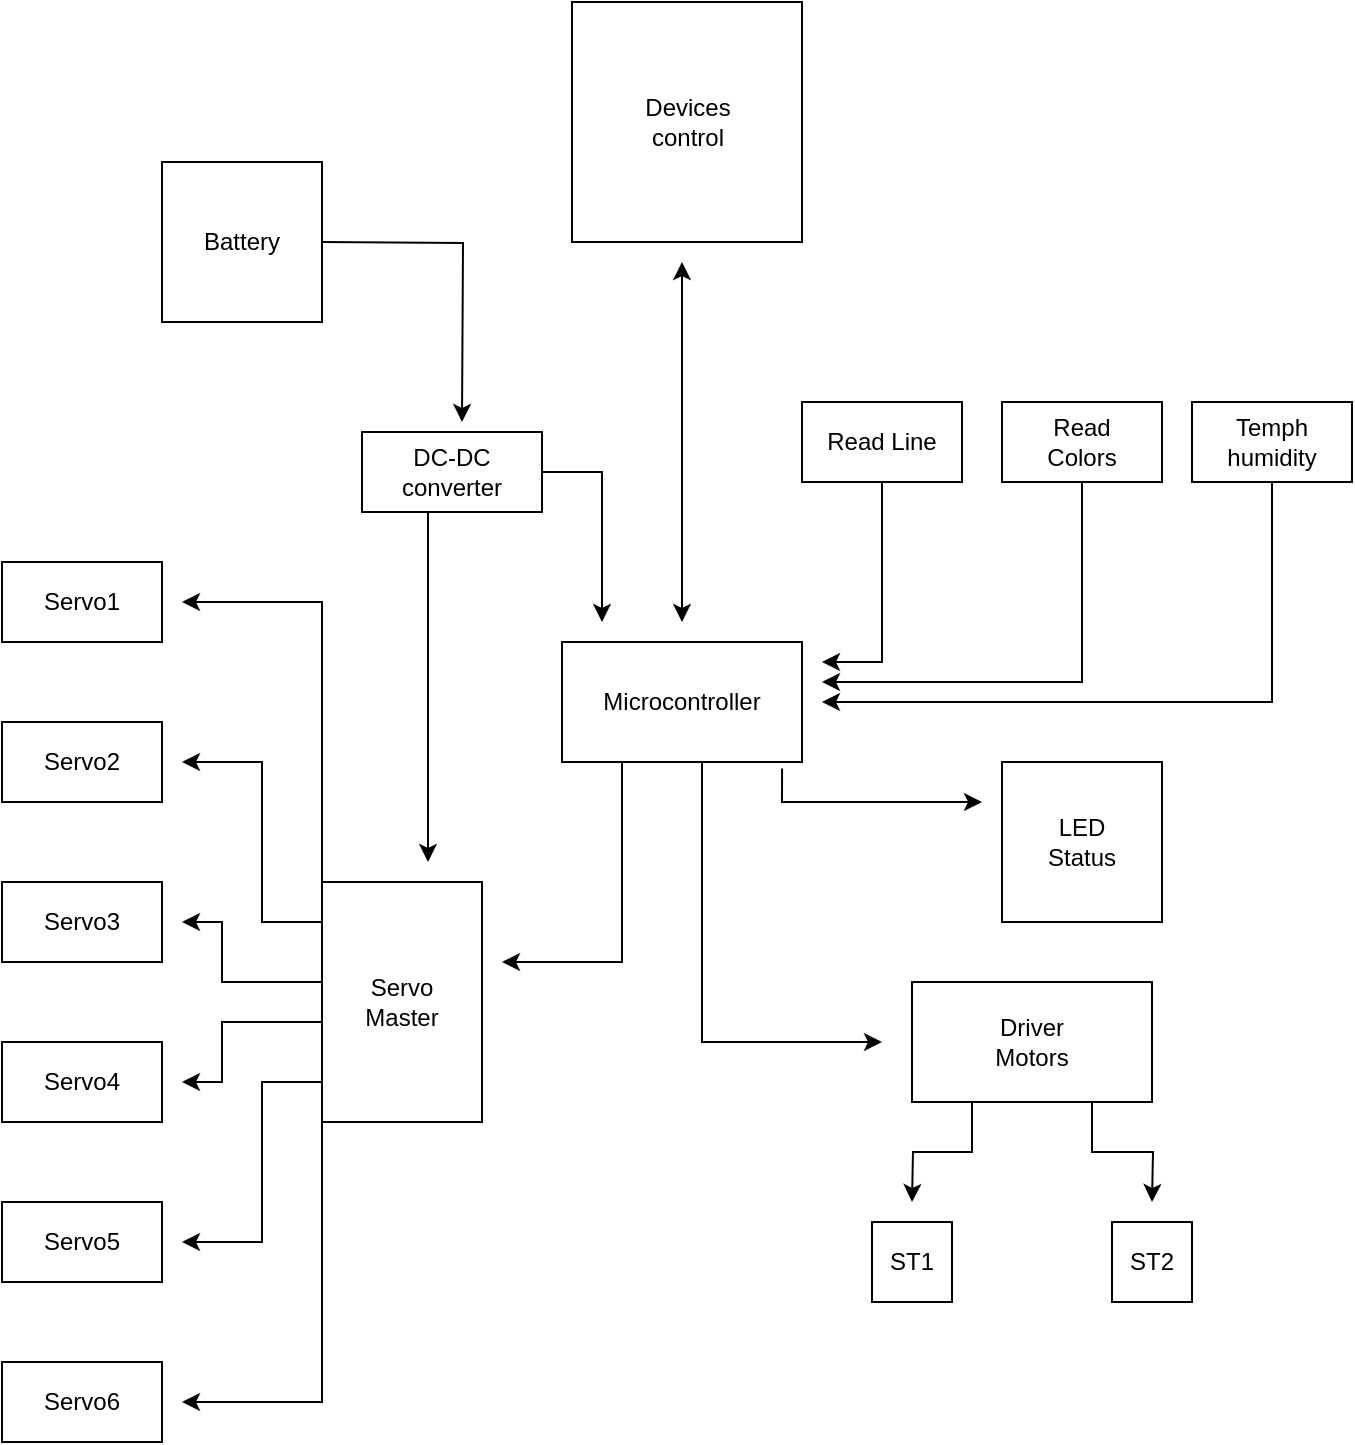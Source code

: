 <mxfile version="20.8.11" type="github">
  <diagram name="Pagina-1" id="XBzo9uowQzEhQEVSnCfU">
    <mxGraphModel dx="1434" dy="774" grid="1" gridSize="10" guides="1" tooltips="1" connect="1" arrows="1" fold="1" page="1" pageScale="1" pageWidth="827" pageHeight="1169" math="0" shadow="0">
      <root>
        <mxCell id="0" />
        <mxCell id="1" parent="0" />
        <mxCell id="d2WyGDaG5Scl1qo8g_Xo-31" style="edgeStyle=orthogonalEdgeStyle;rounded=0;orthogonalLoop=1;jettySize=auto;html=1;exitX=0.5;exitY=1;exitDx=0;exitDy=0;" edge="1" parent="1" source="d2WyGDaG5Scl1qo8g_Xo-1">
          <mxGeometry relative="1" as="geometry">
            <mxPoint x="520" y="560" as="targetPoint" />
            <Array as="points">
              <mxPoint x="430" y="420" />
              <mxPoint x="430" y="560" />
            </Array>
          </mxGeometry>
        </mxCell>
        <mxCell id="d2WyGDaG5Scl1qo8g_Xo-1" value="" style="rounded=0;whiteSpace=wrap;html=1;" vertex="1" parent="1">
          <mxGeometry x="360" y="360" width="120" height="60" as="geometry" />
        </mxCell>
        <mxCell id="d2WyGDaG5Scl1qo8g_Xo-8" style="edgeStyle=orthogonalEdgeStyle;rounded=0;orthogonalLoop=1;jettySize=auto;html=1;" edge="1" parent="1" source="d2WyGDaG5Scl1qo8g_Xo-3">
          <mxGeometry relative="1" as="geometry">
            <mxPoint x="490" y="370" as="targetPoint" />
            <Array as="points">
              <mxPoint x="520" y="370" />
              <mxPoint x="490" y="370" />
            </Array>
          </mxGeometry>
        </mxCell>
        <mxCell id="d2WyGDaG5Scl1qo8g_Xo-3" value="" style="rounded=0;whiteSpace=wrap;html=1;" vertex="1" parent="1">
          <mxGeometry x="480" y="240" width="80" height="40" as="geometry" />
        </mxCell>
        <mxCell id="d2WyGDaG5Scl1qo8g_Xo-5" value="Read Line" style="text;html=1;strokeColor=none;fillColor=none;align=center;verticalAlign=middle;whiteSpace=wrap;rounded=0;" vertex="1" parent="1">
          <mxGeometry x="490" y="245" width="60" height="30" as="geometry" />
        </mxCell>
        <mxCell id="d2WyGDaG5Scl1qo8g_Xo-6" value="Microcontroller" style="text;html=1;strokeColor=none;fillColor=none;align=center;verticalAlign=middle;whiteSpace=wrap;rounded=0;" vertex="1" parent="1">
          <mxGeometry x="390" y="375" width="60" height="30" as="geometry" />
        </mxCell>
        <mxCell id="d2WyGDaG5Scl1qo8g_Xo-7" value="" style="endArrow=classic;html=1;rounded=0;exitX=0.5;exitY=1;exitDx=0;exitDy=0;" edge="1" parent="1">
          <mxGeometry width="50" height="50" relative="1" as="geometry">
            <mxPoint x="620" y="280" as="sourcePoint" />
            <mxPoint x="490" y="380" as="targetPoint" />
            <Array as="points">
              <mxPoint x="620" y="320" />
              <mxPoint x="620" y="380" />
            </Array>
          </mxGeometry>
        </mxCell>
        <mxCell id="d2WyGDaG5Scl1qo8g_Xo-24" style="edgeStyle=orthogonalEdgeStyle;rounded=0;orthogonalLoop=1;jettySize=auto;html=1;exitX=0;exitY=0.25;exitDx=0;exitDy=0;" edge="1" parent="1" source="d2WyGDaG5Scl1qo8g_Xo-10">
          <mxGeometry relative="1" as="geometry">
            <mxPoint x="170" y="420" as="targetPoint" />
            <Array as="points">
              <mxPoint x="210" y="500" />
              <mxPoint x="210" y="420" />
            </Array>
          </mxGeometry>
        </mxCell>
        <mxCell id="d2WyGDaG5Scl1qo8g_Xo-25" style="edgeStyle=orthogonalEdgeStyle;rounded=0;orthogonalLoop=1;jettySize=auto;html=1;exitX=0;exitY=0.5;exitDx=0;exitDy=0;" edge="1" parent="1" source="d2WyGDaG5Scl1qo8g_Xo-10">
          <mxGeometry relative="1" as="geometry">
            <mxPoint x="170" y="500" as="targetPoint" />
            <Array as="points">
              <mxPoint x="240" y="530" />
              <mxPoint x="190" y="530" />
              <mxPoint x="190" y="500" />
            </Array>
          </mxGeometry>
        </mxCell>
        <mxCell id="d2WyGDaG5Scl1qo8g_Xo-26" style="edgeStyle=orthogonalEdgeStyle;rounded=0;orthogonalLoop=1;jettySize=auto;html=1;exitX=0;exitY=0.75;exitDx=0;exitDy=0;" edge="1" parent="1" source="d2WyGDaG5Scl1qo8g_Xo-10">
          <mxGeometry relative="1" as="geometry">
            <mxPoint x="170" y="580" as="targetPoint" />
            <Array as="points">
              <mxPoint x="240" y="550" />
              <mxPoint x="190" y="550" />
              <mxPoint x="190" y="580" />
            </Array>
          </mxGeometry>
        </mxCell>
        <mxCell id="d2WyGDaG5Scl1qo8g_Xo-27" style="edgeStyle=orthogonalEdgeStyle;rounded=0;orthogonalLoop=1;jettySize=auto;html=1;exitX=0;exitY=1;exitDx=0;exitDy=0;" edge="1" parent="1" source="d2WyGDaG5Scl1qo8g_Xo-10">
          <mxGeometry relative="1" as="geometry">
            <mxPoint x="170" y="660" as="targetPoint" />
            <Array as="points">
              <mxPoint x="240" y="580" />
              <mxPoint x="210" y="580" />
              <mxPoint x="210" y="660" />
            </Array>
          </mxGeometry>
        </mxCell>
        <mxCell id="d2WyGDaG5Scl1qo8g_Xo-28" style="edgeStyle=orthogonalEdgeStyle;rounded=0;orthogonalLoop=1;jettySize=auto;html=1;exitX=0;exitY=1;exitDx=0;exitDy=0;" edge="1" parent="1" source="d2WyGDaG5Scl1qo8g_Xo-10">
          <mxGeometry relative="1" as="geometry">
            <mxPoint x="170" y="740" as="targetPoint" />
            <Array as="points">
              <mxPoint x="240" y="740" />
            </Array>
          </mxGeometry>
        </mxCell>
        <mxCell id="d2WyGDaG5Scl1qo8g_Xo-10" value="" style="rounded=0;whiteSpace=wrap;html=1;fontStyle=1" vertex="1" parent="1">
          <mxGeometry x="240" y="480" width="80" height="120" as="geometry" />
        </mxCell>
        <mxCell id="d2WyGDaG5Scl1qo8g_Xo-11" value="" style="rounded=0;whiteSpace=wrap;html=1;fontStyle=1" vertex="1" parent="1">
          <mxGeometry x="580" y="420" width="80" height="80" as="geometry" />
        </mxCell>
        <mxCell id="d2WyGDaG5Scl1qo8g_Xo-12" value="Servo&lt;br&gt;Master" style="text;html=1;strokeColor=none;fillColor=none;align=center;verticalAlign=middle;whiteSpace=wrap;rounded=0;" vertex="1" parent="1">
          <mxGeometry x="250" y="525" width="60" height="30" as="geometry" />
        </mxCell>
        <mxCell id="d2WyGDaG5Scl1qo8g_Xo-13" value="LED&lt;br&gt;Status" style="text;html=1;strokeColor=none;fillColor=none;align=center;verticalAlign=middle;whiteSpace=wrap;rounded=0;" vertex="1" parent="1">
          <mxGeometry x="590" y="445" width="60" height="30" as="geometry" />
        </mxCell>
        <mxCell id="d2WyGDaG5Scl1qo8g_Xo-14" value="" style="endArrow=classic;html=1;rounded=0;exitX=0.25;exitY=1;exitDx=0;exitDy=0;" edge="1" parent="1" source="d2WyGDaG5Scl1qo8g_Xo-1">
          <mxGeometry width="50" height="50" relative="1" as="geometry">
            <mxPoint x="380" y="520" as="sourcePoint" />
            <mxPoint x="330" y="520" as="targetPoint" />
            <Array as="points">
              <mxPoint x="390" y="520" />
            </Array>
          </mxGeometry>
        </mxCell>
        <mxCell id="d2WyGDaG5Scl1qo8g_Xo-15" value="" style="endArrow=classic;html=1;rounded=0;exitX=0.917;exitY=1.055;exitDx=0;exitDy=0;exitPerimeter=0;" edge="1" parent="1" source="d2WyGDaG5Scl1qo8g_Xo-1">
          <mxGeometry width="50" height="50" relative="1" as="geometry">
            <mxPoint x="390" y="410" as="sourcePoint" />
            <mxPoint x="570" y="440" as="targetPoint" />
            <Array as="points">
              <mxPoint x="470" y="440" />
            </Array>
          </mxGeometry>
        </mxCell>
        <mxCell id="d2WyGDaG5Scl1qo8g_Xo-16" value="" style="rounded=0;whiteSpace=wrap;html=1;" vertex="1" parent="1">
          <mxGeometry x="80" y="400" width="80" height="40" as="geometry" />
        </mxCell>
        <mxCell id="d2WyGDaG5Scl1qo8g_Xo-17" value="" style="rounded=0;whiteSpace=wrap;html=1;" vertex="1" parent="1">
          <mxGeometry x="80" y="480" width="80" height="40" as="geometry" />
        </mxCell>
        <mxCell id="d2WyGDaG5Scl1qo8g_Xo-18" value="" style="rounded=0;whiteSpace=wrap;html=1;" vertex="1" parent="1">
          <mxGeometry x="80" y="560" width="80" height="40" as="geometry" />
        </mxCell>
        <mxCell id="d2WyGDaG5Scl1qo8g_Xo-19" value="" style="rounded=0;whiteSpace=wrap;html=1;" vertex="1" parent="1">
          <mxGeometry x="80" y="640" width="80" height="40" as="geometry" />
        </mxCell>
        <mxCell id="d2WyGDaG5Scl1qo8g_Xo-20" value="" style="rounded=0;whiteSpace=wrap;html=1;" vertex="1" parent="1">
          <mxGeometry x="80" y="320" width="80" height="40" as="geometry" />
        </mxCell>
        <mxCell id="d2WyGDaG5Scl1qo8g_Xo-21" value="" style="rounded=0;whiteSpace=wrap;html=1;" vertex="1" parent="1">
          <mxGeometry x="80" y="720" width="80" height="40" as="geometry" />
        </mxCell>
        <mxCell id="d2WyGDaG5Scl1qo8g_Xo-22" value="" style="endArrow=classic;html=1;rounded=0;exitX=0;exitY=0;exitDx=0;exitDy=0;" edge="1" parent="1" source="d2WyGDaG5Scl1qo8g_Xo-10">
          <mxGeometry width="50" height="50" relative="1" as="geometry">
            <mxPoint x="390" y="410" as="sourcePoint" />
            <mxPoint x="170" y="340" as="targetPoint" />
            <Array as="points">
              <mxPoint x="240" y="340" />
            </Array>
          </mxGeometry>
        </mxCell>
        <mxCell id="d2WyGDaG5Scl1qo8g_Xo-36" style="edgeStyle=orthogonalEdgeStyle;rounded=0;orthogonalLoop=1;jettySize=auto;html=1;exitX=0.25;exitY=1;exitDx=0;exitDy=0;" edge="1" parent="1" source="d2WyGDaG5Scl1qo8g_Xo-29">
          <mxGeometry relative="1" as="geometry">
            <mxPoint x="535" y="640" as="targetPoint" />
          </mxGeometry>
        </mxCell>
        <mxCell id="d2WyGDaG5Scl1qo8g_Xo-37" style="edgeStyle=orthogonalEdgeStyle;rounded=0;orthogonalLoop=1;jettySize=auto;html=1;exitX=0.75;exitY=1;exitDx=0;exitDy=0;" edge="1" parent="1" source="d2WyGDaG5Scl1qo8g_Xo-29">
          <mxGeometry relative="1" as="geometry">
            <mxPoint x="655" y="640" as="targetPoint" />
          </mxGeometry>
        </mxCell>
        <mxCell id="d2WyGDaG5Scl1qo8g_Xo-29" value="" style="rounded=0;whiteSpace=wrap;html=1;" vertex="1" parent="1">
          <mxGeometry x="535" y="530" width="120" height="60" as="geometry" />
        </mxCell>
        <mxCell id="d2WyGDaG5Scl1qo8g_Xo-32" value="Driver Motors" style="text;html=1;strokeColor=none;fillColor=none;align=center;verticalAlign=middle;whiteSpace=wrap;rounded=0;" vertex="1" parent="1">
          <mxGeometry x="565" y="545" width="60" height="30" as="geometry" />
        </mxCell>
        <mxCell id="d2WyGDaG5Scl1qo8g_Xo-34" value="" style="rounded=0;whiteSpace=wrap;html=1;" vertex="1" parent="1">
          <mxGeometry x="515" y="650" width="40" height="40" as="geometry" />
        </mxCell>
        <mxCell id="d2WyGDaG5Scl1qo8g_Xo-35" value="" style="rounded=0;whiteSpace=wrap;html=1;" vertex="1" parent="1">
          <mxGeometry x="635" y="650" width="40" height="40" as="geometry" />
        </mxCell>
        <mxCell id="d2WyGDaG5Scl1qo8g_Xo-38" value="ST1" style="text;html=1;strokeColor=none;fillColor=none;align=center;verticalAlign=middle;whiteSpace=wrap;rounded=0;" vertex="1" parent="1">
          <mxGeometry x="520" y="662.5" width="30" height="15" as="geometry" />
        </mxCell>
        <mxCell id="d2WyGDaG5Scl1qo8g_Xo-39" value="ST2" style="text;html=1;strokeColor=none;fillColor=none;align=center;verticalAlign=middle;whiteSpace=wrap;rounded=0;" vertex="1" parent="1">
          <mxGeometry x="640" y="662.5" width="30" height="15" as="geometry" />
        </mxCell>
        <mxCell id="d2WyGDaG5Scl1qo8g_Xo-40" value="" style="rounded=0;whiteSpace=wrap;html=1;" vertex="1" parent="1">
          <mxGeometry x="365" y="40" width="115" height="120" as="geometry" />
        </mxCell>
        <mxCell id="d2WyGDaG5Scl1qo8g_Xo-41" value="" style="endArrow=classic;startArrow=classic;html=1;rounded=0;" edge="1" parent="1">
          <mxGeometry width="50" height="50" relative="1" as="geometry">
            <mxPoint x="420" y="350" as="sourcePoint" />
            <mxPoint x="420" y="170" as="targetPoint" />
          </mxGeometry>
        </mxCell>
        <mxCell id="d2WyGDaG5Scl1qo8g_Xo-42" value="Devices control" style="text;html=1;strokeColor=none;fillColor=none;align=center;verticalAlign=middle;whiteSpace=wrap;rounded=0;" vertex="1" parent="1">
          <mxGeometry x="392.5" y="85" width="60" height="30" as="geometry" />
        </mxCell>
        <mxCell id="d2WyGDaG5Scl1qo8g_Xo-43" value="" style="rounded=0;whiteSpace=wrap;html=1;fontStyle=1" vertex="1" parent="1">
          <mxGeometry x="160" y="120" width="80" height="80" as="geometry" />
        </mxCell>
        <mxCell id="d2WyGDaG5Scl1qo8g_Xo-46" style="edgeStyle=orthogonalEdgeStyle;rounded=0;orthogonalLoop=1;jettySize=auto;html=1;" edge="1" parent="1">
          <mxGeometry relative="1" as="geometry">
            <mxPoint x="310" y="250" as="targetPoint" />
            <mxPoint x="240" y="160" as="sourcePoint" />
          </mxGeometry>
        </mxCell>
        <mxCell id="d2WyGDaG5Scl1qo8g_Xo-44" value="Battery" style="text;html=1;strokeColor=none;fillColor=none;align=center;verticalAlign=middle;whiteSpace=wrap;rounded=0;" vertex="1" parent="1">
          <mxGeometry x="170" y="145" width="60" height="30" as="geometry" />
        </mxCell>
        <mxCell id="d2WyGDaG5Scl1qo8g_Xo-47" style="edgeStyle=orthogonalEdgeStyle;rounded=0;orthogonalLoop=1;jettySize=auto;html=1;exitX=1;exitY=0.5;exitDx=0;exitDy=0;" edge="1" parent="1" source="d2WyGDaG5Scl1qo8g_Xo-45">
          <mxGeometry relative="1" as="geometry">
            <mxPoint x="380" y="350" as="targetPoint" />
            <Array as="points">
              <mxPoint x="380" y="275" />
              <mxPoint x="380" y="350" />
            </Array>
          </mxGeometry>
        </mxCell>
        <mxCell id="d2WyGDaG5Scl1qo8g_Xo-48" style="edgeStyle=orthogonalEdgeStyle;rounded=0;orthogonalLoop=1;jettySize=auto;html=1;" edge="1" parent="1">
          <mxGeometry relative="1" as="geometry">
            <mxPoint x="293" y="470" as="targetPoint" />
            <mxPoint x="293" y="300" as="sourcePoint" />
            <Array as="points">
              <mxPoint x="293" y="295" />
            </Array>
          </mxGeometry>
        </mxCell>
        <mxCell id="d2WyGDaG5Scl1qo8g_Xo-45" value="DC-DC converter" style="rounded=0;whiteSpace=wrap;html=1;" vertex="1" parent="1">
          <mxGeometry x="260" y="255" width="90" height="40" as="geometry" />
        </mxCell>
        <mxCell id="d2WyGDaG5Scl1qo8g_Xo-49" value="Servo1" style="text;html=1;strokeColor=none;fillColor=none;align=center;verticalAlign=middle;whiteSpace=wrap;rounded=0;" vertex="1" parent="1">
          <mxGeometry x="90" y="325" width="60" height="30" as="geometry" />
        </mxCell>
        <mxCell id="d2WyGDaG5Scl1qo8g_Xo-50" value="Servo2" style="text;html=1;strokeColor=none;fillColor=none;align=center;verticalAlign=middle;whiteSpace=wrap;rounded=0;" vertex="1" parent="1">
          <mxGeometry x="90" y="405" width="60" height="30" as="geometry" />
        </mxCell>
        <mxCell id="d2WyGDaG5Scl1qo8g_Xo-51" value="Servo3" style="text;html=1;strokeColor=none;fillColor=none;align=center;verticalAlign=middle;whiteSpace=wrap;rounded=0;" vertex="1" parent="1">
          <mxGeometry x="90" y="485" width="60" height="30" as="geometry" />
        </mxCell>
        <mxCell id="d2WyGDaG5Scl1qo8g_Xo-52" value="Servo4" style="text;html=1;strokeColor=none;fillColor=none;align=center;verticalAlign=middle;whiteSpace=wrap;rounded=0;" vertex="1" parent="1">
          <mxGeometry x="90" y="565" width="60" height="30" as="geometry" />
        </mxCell>
        <mxCell id="d2WyGDaG5Scl1qo8g_Xo-53" value="Servo5" style="text;html=1;strokeColor=none;fillColor=none;align=center;verticalAlign=middle;whiteSpace=wrap;rounded=0;" vertex="1" parent="1">
          <mxGeometry x="90" y="645" width="60" height="30" as="geometry" />
        </mxCell>
        <mxCell id="d2WyGDaG5Scl1qo8g_Xo-54" value="Servo6" style="text;html=1;strokeColor=none;fillColor=none;align=center;verticalAlign=middle;whiteSpace=wrap;rounded=0;" vertex="1" parent="1">
          <mxGeometry x="90" y="725" width="60" height="30" as="geometry" />
        </mxCell>
        <mxCell id="d2WyGDaG5Scl1qo8g_Xo-57" value="" style="rounded=0;whiteSpace=wrap;html=1;" vertex="1" parent="1">
          <mxGeometry x="580" y="240" width="80" height="40" as="geometry" />
        </mxCell>
        <mxCell id="d2WyGDaG5Scl1qo8g_Xo-4" value="Read Colors" style="text;html=1;strokeColor=none;fillColor=none;align=center;verticalAlign=middle;whiteSpace=wrap;rounded=0;rotation=0;" vertex="1" parent="1">
          <mxGeometry x="590" y="245" width="60" height="30" as="geometry" />
        </mxCell>
        <mxCell id="d2WyGDaG5Scl1qo8g_Xo-60" style="edgeStyle=orthogonalEdgeStyle;rounded=0;orthogonalLoop=1;jettySize=auto;html=1;exitX=0.5;exitY=1;exitDx=0;exitDy=0;" edge="1" parent="1" source="d2WyGDaG5Scl1qo8g_Xo-58">
          <mxGeometry relative="1" as="geometry">
            <mxPoint x="490" y="390" as="targetPoint" />
            <Array as="points">
              <mxPoint x="715" y="390" />
            </Array>
          </mxGeometry>
        </mxCell>
        <mxCell id="d2WyGDaG5Scl1qo8g_Xo-58" value="" style="rounded=0;whiteSpace=wrap;html=1;" vertex="1" parent="1">
          <mxGeometry x="675" y="240" width="80" height="40" as="geometry" />
        </mxCell>
        <mxCell id="d2WyGDaG5Scl1qo8g_Xo-59" value="Temph humidity" style="text;html=1;strokeColor=none;fillColor=none;align=center;verticalAlign=middle;whiteSpace=wrap;rounded=0;rotation=0;" vertex="1" parent="1">
          <mxGeometry x="685" y="245" width="60" height="30" as="geometry" />
        </mxCell>
      </root>
    </mxGraphModel>
  </diagram>
</mxfile>
